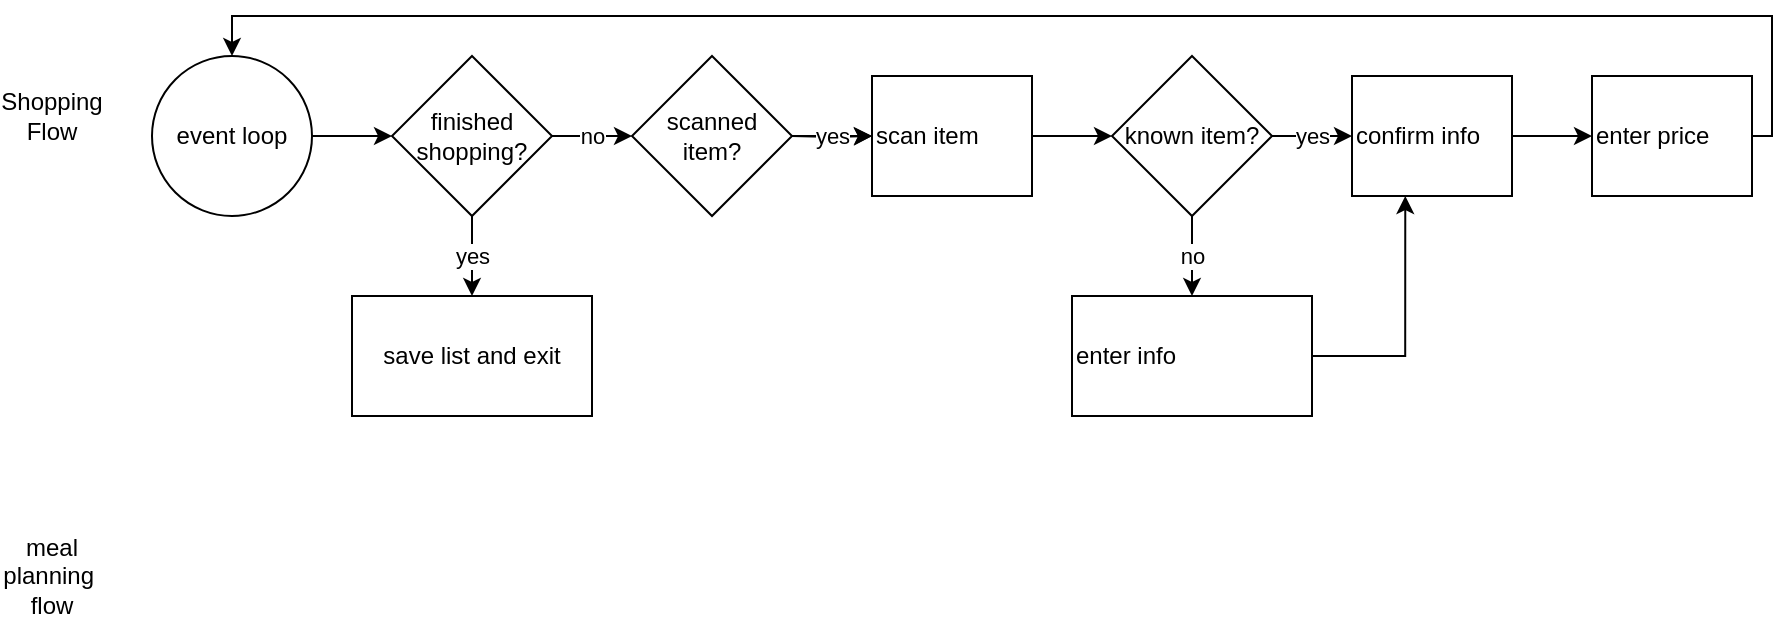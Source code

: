 <mxfile version="13.7.2" type="device"><diagram id="ZDFLusRNZnJ4kXIYMnQL" name="Page-1"><mxGraphModel dx="1422" dy="762" grid="1" gridSize="10" guides="1" tooltips="1" connect="1" arrows="1" fold="1" page="1" pageScale="1" pageWidth="850" pageHeight="1100" math="0" shadow="0"><root><mxCell id="0"/><mxCell id="1" parent="0"/><mxCell id="bR6I-ze8WUmgb5umUE-g-6" style="edgeStyle=orthogonalEdgeStyle;rounded=0;orthogonalLoop=1;jettySize=auto;html=1;exitX=1;exitY=0.5;exitDx=0;exitDy=0;entryX=0;entryY=0.5;entryDx=0;entryDy=0;" edge="1" parent="1" source="bR6I-ze8WUmgb5umUE-g-2" target="bR6I-ze8WUmgb5umUE-g-5"><mxGeometry relative="1" as="geometry"/></mxCell><mxCell id="bR6I-ze8WUmgb5umUE-g-2" value="scan item" style="rounded=0;whiteSpace=wrap;html=1;align=left;" vertex="1" parent="1"><mxGeometry x="440" y="50" width="80" height="60" as="geometry"/></mxCell><mxCell id="bR6I-ze8WUmgb5umUE-g-8" value="yes" style="edgeStyle=orthogonalEdgeStyle;rounded=0;orthogonalLoop=1;jettySize=auto;html=1;exitX=1;exitY=0.5;exitDx=0;exitDy=0;entryX=0;entryY=0.5;entryDx=0;entryDy=0;" edge="1" parent="1" source="bR6I-ze8WUmgb5umUE-g-5" target="bR6I-ze8WUmgb5umUE-g-7"><mxGeometry relative="1" as="geometry"/></mxCell><mxCell id="bR6I-ze8WUmgb5umUE-g-11" value="no" style="edgeStyle=orthogonalEdgeStyle;rounded=0;orthogonalLoop=1;jettySize=auto;html=1;exitX=0.5;exitY=1;exitDx=0;exitDy=0;entryX=0.5;entryY=0;entryDx=0;entryDy=0;" edge="1" parent="1" source="bR6I-ze8WUmgb5umUE-g-5" target="bR6I-ze8WUmgb5umUE-g-9"><mxGeometry relative="1" as="geometry"/></mxCell><mxCell id="bR6I-ze8WUmgb5umUE-g-5" value="known item?" style="rhombus;whiteSpace=wrap;html=1;align=center;" vertex="1" parent="1"><mxGeometry x="560" y="40" width="80" height="80" as="geometry"/></mxCell><mxCell id="bR6I-ze8WUmgb5umUE-g-14" style="edgeStyle=orthogonalEdgeStyle;rounded=0;orthogonalLoop=1;jettySize=auto;html=1;exitX=1;exitY=0.5;exitDx=0;exitDy=0;entryX=0;entryY=0.5;entryDx=0;entryDy=0;" edge="1" parent="1" source="bR6I-ze8WUmgb5umUE-g-7" target="bR6I-ze8WUmgb5umUE-g-13"><mxGeometry relative="1" as="geometry"/></mxCell><mxCell id="bR6I-ze8WUmgb5umUE-g-7" value="confirm info" style="rounded=0;whiteSpace=wrap;html=1;align=left;" vertex="1" parent="1"><mxGeometry x="680" y="50" width="80" height="60" as="geometry"/></mxCell><mxCell id="bR6I-ze8WUmgb5umUE-g-12" style="edgeStyle=orthogonalEdgeStyle;rounded=0;orthogonalLoop=1;jettySize=auto;html=1;exitX=1;exitY=0.5;exitDx=0;exitDy=0;entryX=0.333;entryY=1;entryDx=0;entryDy=0;entryPerimeter=0;" edge="1" parent="1" source="bR6I-ze8WUmgb5umUE-g-9" target="bR6I-ze8WUmgb5umUE-g-7"><mxGeometry relative="1" as="geometry"/></mxCell><mxCell id="bR6I-ze8WUmgb5umUE-g-9" value="enter info" style="rounded=0;whiteSpace=wrap;html=1;align=left;" vertex="1" parent="1"><mxGeometry x="540" y="160" width="120" height="60" as="geometry"/></mxCell><mxCell id="bR6I-ze8WUmgb5umUE-g-30" style="edgeStyle=orthogonalEdgeStyle;rounded=0;orthogonalLoop=1;jettySize=auto;html=1;exitX=1;exitY=0.5;exitDx=0;exitDy=0;entryX=0.5;entryY=0;entryDx=0;entryDy=0;" edge="1" parent="1" source="bR6I-ze8WUmgb5umUE-g-13" target="bR6I-ze8WUmgb5umUE-g-22"><mxGeometry relative="1" as="geometry"><Array as="points"><mxPoint x="890" y="80"/><mxPoint x="890" y="20"/><mxPoint x="120" y="20"/></Array></mxGeometry></mxCell><mxCell id="bR6I-ze8WUmgb5umUE-g-13" value="enter price" style="rounded=0;whiteSpace=wrap;html=1;align=left;" vertex="1" parent="1"><mxGeometry x="800" y="50" width="80" height="60" as="geometry"/></mxCell><mxCell id="bR6I-ze8WUmgb5umUE-g-17" style="edgeStyle=orthogonalEdgeStyle;rounded=0;orthogonalLoop=1;jettySize=auto;html=1;exitX=1;exitY=0.5;exitDx=0;exitDy=0;entryX=0;entryY=0.5;entryDx=0;entryDy=0;" edge="1" parent="1" target="bR6I-ze8WUmgb5umUE-g-2"><mxGeometry relative="1" as="geometry"><mxPoint x="400" y="80" as="sourcePoint"/></mxGeometry></mxCell><mxCell id="bR6I-ze8WUmgb5umUE-g-20" value="Shopping Flow" style="text;html=1;strokeColor=none;fillColor=none;align=center;verticalAlign=middle;whiteSpace=wrap;rounded=0;" vertex="1" parent="1"><mxGeometry x="10" y="60" width="40" height="20" as="geometry"/></mxCell><mxCell id="bR6I-ze8WUmgb5umUE-g-26" style="edgeStyle=orthogonalEdgeStyle;rounded=0;orthogonalLoop=1;jettySize=auto;html=1;exitX=1;exitY=0.5;exitDx=0;exitDy=0;entryX=0;entryY=0.5;entryDx=0;entryDy=0;" edge="1" parent="1" source="bR6I-ze8WUmgb5umUE-g-22" target="bR6I-ze8WUmgb5umUE-g-23"><mxGeometry relative="1" as="geometry"/></mxCell><mxCell id="bR6I-ze8WUmgb5umUE-g-22" value="event loop" style="ellipse;whiteSpace=wrap;html=1;aspect=fixed;align=center;" vertex="1" parent="1"><mxGeometry x="80" y="40" width="80" height="80" as="geometry"/></mxCell><mxCell id="bR6I-ze8WUmgb5umUE-g-25" value="no" style="edgeStyle=orthogonalEdgeStyle;rounded=0;orthogonalLoop=1;jettySize=auto;html=1;exitX=1;exitY=0.5;exitDx=0;exitDy=0;entryX=0;entryY=0.5;entryDx=0;entryDy=0;" edge="1" parent="1" source="bR6I-ze8WUmgb5umUE-g-23" target="bR6I-ze8WUmgb5umUE-g-24"><mxGeometry relative="1" as="geometry"/></mxCell><mxCell id="bR6I-ze8WUmgb5umUE-g-29" value="yes" style="edgeStyle=orthogonalEdgeStyle;rounded=0;orthogonalLoop=1;jettySize=auto;html=1;exitX=0.5;exitY=1;exitDx=0;exitDy=0;entryX=0.5;entryY=0;entryDx=0;entryDy=0;" edge="1" parent="1" source="bR6I-ze8WUmgb5umUE-g-23" target="bR6I-ze8WUmgb5umUE-g-28"><mxGeometry relative="1" as="geometry"/></mxCell><mxCell id="bR6I-ze8WUmgb5umUE-g-23" value="finished shopping?" style="rhombus;whiteSpace=wrap;html=1;align=center;" vertex="1" parent="1"><mxGeometry x="200" y="40" width="80" height="80" as="geometry"/></mxCell><mxCell id="bR6I-ze8WUmgb5umUE-g-27" value="yes" style="edgeStyle=orthogonalEdgeStyle;rounded=0;orthogonalLoop=1;jettySize=auto;html=1;" edge="1" parent="1" source="bR6I-ze8WUmgb5umUE-g-24" target="bR6I-ze8WUmgb5umUE-g-2"><mxGeometry relative="1" as="geometry"/></mxCell><mxCell id="bR6I-ze8WUmgb5umUE-g-24" value="scanned item?" style="rhombus;whiteSpace=wrap;html=1;align=center;" vertex="1" parent="1"><mxGeometry x="320" y="40" width="80" height="80" as="geometry"/></mxCell><mxCell id="bR6I-ze8WUmgb5umUE-g-28" value="save list and exit" style="rounded=0;whiteSpace=wrap;html=1;align=center;" vertex="1" parent="1"><mxGeometry x="180" y="160" width="120" height="60" as="geometry"/></mxCell><mxCell id="bR6I-ze8WUmgb5umUE-g-32" value="meal planning&amp;nbsp;&lt;br&gt;flow&lt;br&gt;" style="text;html=1;strokeColor=none;fillColor=none;align=center;verticalAlign=middle;whiteSpace=wrap;rounded=0;" vertex="1" parent="1"><mxGeometry x="10" y="290" width="40" height="20" as="geometry"/></mxCell></root></mxGraphModel></diagram></mxfile>